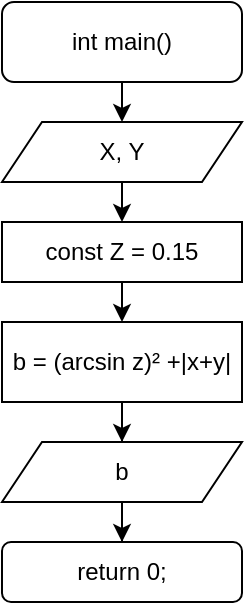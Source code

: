 <mxfile version="15.1.3" type="device"><diagram id="XtOC5rONgaz9ody79tDN" name="Страница 1"><mxGraphModel dx="588" dy="341" grid="1" gridSize="10" guides="1" tooltips="1" connect="1" arrows="1" fold="1" page="1" pageScale="1" pageWidth="827" pageHeight="1169" math="0" shadow="0"><root><mxCell id="0"/><mxCell id="1" parent="0"/><mxCell id="yVS-mZmf0JmjPGsFDlIL-1" value="&lt;font style=&quot;font-size: 12px&quot;&gt;int main()&lt;/font&gt;" style="rounded=1;whiteSpace=wrap;html=1;" vertex="1" parent="1"><mxGeometry x="354" y="30" width="120" height="40" as="geometry"/></mxCell><mxCell id="yVS-mZmf0JmjPGsFDlIL-2" value="" style="endArrow=classic;html=1;exitX=0.5;exitY=1;exitDx=0;exitDy=0;entryX=0.5;entryY=0;entryDx=0;entryDy=0;" edge="1" parent="1" source="yVS-mZmf0JmjPGsFDlIL-1" target="yVS-mZmf0JmjPGsFDlIL-11"><mxGeometry width="50" height="50" relative="1" as="geometry"><mxPoint x="380" y="220" as="sourcePoint"/><mxPoint x="414" y="100" as="targetPoint"/></mxGeometry></mxCell><mxCell id="yVS-mZmf0JmjPGsFDlIL-4" value="" style="endArrow=classic;html=1;exitX=0.5;exitY=1;exitDx=0;exitDy=0;entryX=0.5;entryY=0;entryDx=0;entryDy=0;" edge="1" parent="1" source="yVS-mZmf0JmjPGsFDlIL-11" target="yVS-mZmf0JmjPGsFDlIL-12"><mxGeometry width="50" height="50" relative="1" as="geometry"><mxPoint x="414" y="130" as="sourcePoint"/><mxPoint x="414" y="200" as="targetPoint"/></mxGeometry></mxCell><mxCell id="yVS-mZmf0JmjPGsFDlIL-17" style="edgeStyle=orthogonalEdgeStyle;rounded=0;orthogonalLoop=1;jettySize=auto;html=1;" edge="1" parent="1" source="yVS-mZmf0JmjPGsFDlIL-6" target="yVS-mZmf0JmjPGsFDlIL-16"><mxGeometry relative="1" as="geometry"/></mxCell><mxCell id="yVS-mZmf0JmjPGsFDlIL-6" value="b = (arcsin z)² +|x+y|" style="rounded=0;whiteSpace=wrap;html=1;" vertex="1" parent="1"><mxGeometry x="354" y="190" width="120" height="40" as="geometry"/></mxCell><mxCell id="yVS-mZmf0JmjPGsFDlIL-7" value="" style="endArrow=classic;html=1;exitX=0.5;exitY=1;exitDx=0;exitDy=0;" edge="1" parent="1" source="yVS-mZmf0JmjPGsFDlIL-12"><mxGeometry width="50" height="50" relative="1" as="geometry"><mxPoint x="455" y="290" as="sourcePoint"/><mxPoint x="414" y="190" as="targetPoint"/></mxGeometry></mxCell><mxCell id="yVS-mZmf0JmjPGsFDlIL-9" style="edgeStyle=orthogonalEdgeStyle;rounded=0;orthogonalLoop=1;jettySize=auto;html=1;exitX=0.5;exitY=1;exitDx=0;exitDy=0;" edge="1" parent="1"><mxGeometry relative="1" as="geometry"><mxPoint x="414" y="130" as="sourcePoint"/><mxPoint x="414" y="130" as="targetPoint"/></mxGeometry></mxCell><mxCell id="yVS-mZmf0JmjPGsFDlIL-11" value="X, Y" style="shape=parallelogram;perimeter=parallelogramPerimeter;whiteSpace=wrap;html=1;fixedSize=1;" vertex="1" parent="1"><mxGeometry x="354" y="90" width="120" height="30" as="geometry"/></mxCell><mxCell id="yVS-mZmf0JmjPGsFDlIL-12" value="const Z = 0.15" style="rounded=0;whiteSpace=wrap;html=1;" vertex="1" parent="1"><mxGeometry x="354" y="140" width="120" height="30" as="geometry"/></mxCell><mxCell id="yVS-mZmf0JmjPGsFDlIL-19" style="edgeStyle=orthogonalEdgeStyle;rounded=0;orthogonalLoop=1;jettySize=auto;html=1;" edge="1" parent="1" source="yVS-mZmf0JmjPGsFDlIL-16" target="yVS-mZmf0JmjPGsFDlIL-18"><mxGeometry relative="1" as="geometry"/></mxCell><mxCell id="yVS-mZmf0JmjPGsFDlIL-16" value="b" style="shape=parallelogram;perimeter=parallelogramPerimeter;whiteSpace=wrap;html=1;fixedSize=1;" vertex="1" parent="1"><mxGeometry x="354" y="250" width="120" height="30" as="geometry"/></mxCell><mxCell id="yVS-mZmf0JmjPGsFDlIL-18" value="return 0;" style="rounded=1;whiteSpace=wrap;html=1;" vertex="1" parent="1"><mxGeometry x="354" y="300" width="120" height="30" as="geometry"/></mxCell></root></mxGraphModel></diagram></mxfile>